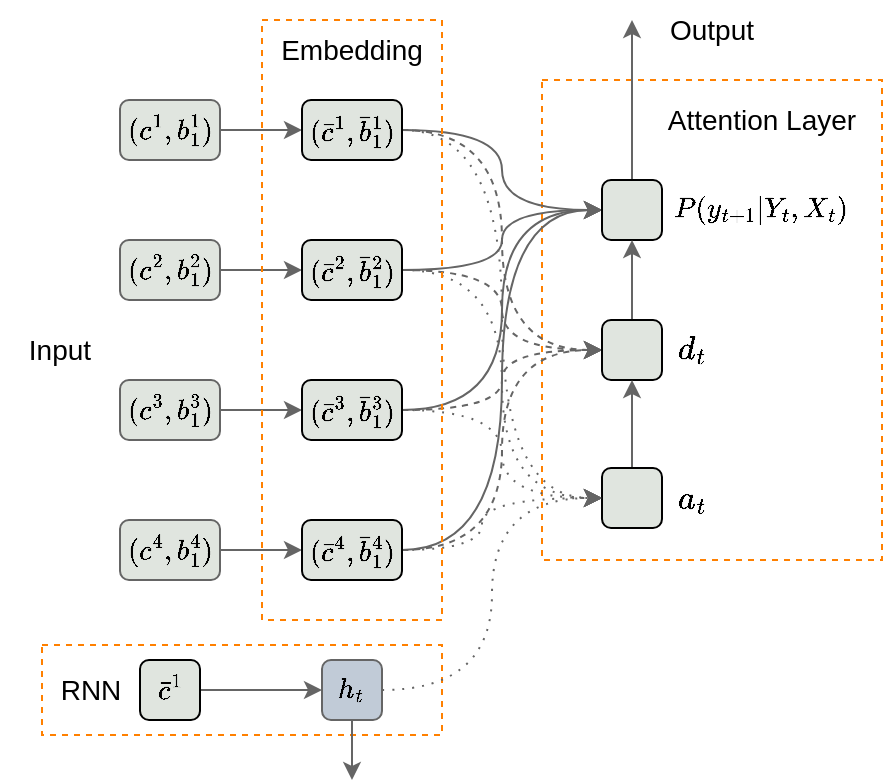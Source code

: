 <mxfile version="15.9.4" type="github">
  <diagram id="36f2195yq7t4ANF0NbtL" name="Page-1">
    <mxGraphModel dx="946" dy="645" grid="1" gridSize="10" guides="1" tooltips="1" connect="1" arrows="1" fold="1" page="1" pageScale="1" pageWidth="1169" pageHeight="827" math="1" shadow="0">
      <root>
        <mxCell id="0" />
        <mxCell id="1" parent="0" />
        <mxCell id="O5KaG1Pcih45Ifli_OOs-44" value="" style="rounded=0;whiteSpace=wrap;html=1;fontSize=12;strokeColor=#FF8000;fillColor=none;dashed=1;" vertex="1" parent="1">
          <mxGeometry x="430" y="240" width="170" height="240" as="geometry" />
        </mxCell>
        <mxCell id="O5KaG1Pcih45Ifli_OOs-48" value="" style="rounded=0;whiteSpace=wrap;html=1;fontSize=14;fillColor=none;dashed=1;strokeColor=#FF8000;" vertex="1" parent="1">
          <mxGeometry x="180" y="522.5" width="200" height="45" as="geometry" />
        </mxCell>
        <mxCell id="O5KaG1Pcih45Ifli_OOs-59" style="edgeStyle=orthogonalEdgeStyle;curved=1;orthogonalLoop=1;jettySize=auto;html=1;fontSize=14;strokeColor=#656565;" edge="1" parent="1" source="O5KaG1Pcih45Ifli_OOs-40">
          <mxGeometry relative="1" as="geometry">
            <mxPoint x="335" y="590" as="targetPoint" />
          </mxGeometry>
        </mxCell>
        <mxCell id="O5KaG1Pcih45Ifli_OOs-40" value="$$h_t$$" style="rounded=1;whiteSpace=wrap;html=1;fillColor=#c1cbd7;strokeColor=#656565;" vertex="1" parent="1">
          <mxGeometry x="320" y="530" width="30" height="30" as="geometry" />
        </mxCell>
        <mxCell id="O5KaG1Pcih45Ifli_OOs-18" value="" style="edgeStyle=orthogonalEdgeStyle;rounded=0;orthogonalLoop=1;jettySize=auto;html=1;strokeColor=#656565;" edge="1" parent="1" source="O5KaG1Pcih45Ifli_OOs-1" target="O5KaG1Pcih45Ifli_OOs-14">
          <mxGeometry relative="1" as="geometry" />
        </mxCell>
        <mxCell id="O5KaG1Pcih45Ifli_OOs-1" value="&lt;span style=&quot;color: rgb(0 , 0 , 0)&quot;&gt;$$(c^4, b^4_1)$$&lt;/span&gt;" style="rounded=1;whiteSpace=wrap;html=1;fillColor=#E0E5DF;strokeColor=#656565;fontColor=#1D3557;" vertex="1" parent="1">
          <mxGeometry x="219" y="460" width="50" height="30" as="geometry" />
        </mxCell>
        <mxCell id="O5KaG1Pcih45Ifli_OOs-17" value="" style="edgeStyle=orthogonalEdgeStyle;rounded=0;orthogonalLoop=1;jettySize=auto;html=1;strokeColor=#656565;" edge="1" parent="1" source="O5KaG1Pcih45Ifli_OOs-2" target="O5KaG1Pcih45Ifli_OOs-13">
          <mxGeometry relative="1" as="geometry" />
        </mxCell>
        <mxCell id="O5KaG1Pcih45Ifli_OOs-2" value="&lt;span style=&quot;color: rgb(0 , 0 , 0)&quot;&gt;$$(c^3, b^3_1)$$&lt;/span&gt;" style="rounded=1;whiteSpace=wrap;html=1;fillColor=#e0e5df;strokeColor=#656565;fontColor=#1D3557;" vertex="1" parent="1">
          <mxGeometry x="219" y="390" width="50" height="30" as="geometry" />
        </mxCell>
        <mxCell id="O5KaG1Pcih45Ifli_OOs-16" value="" style="edgeStyle=orthogonalEdgeStyle;rounded=0;orthogonalLoop=1;jettySize=auto;html=1;strokeColor=#656565;" edge="1" parent="1" source="O5KaG1Pcih45Ifli_OOs-3" target="O5KaG1Pcih45Ifli_OOs-12">
          <mxGeometry relative="1" as="geometry" />
        </mxCell>
        <mxCell id="O5KaG1Pcih45Ifli_OOs-3" value="&lt;span style=&quot;color: rgb(0 , 0 , 0)&quot;&gt;$$(c^2, b^2_1)$$&lt;/span&gt;" style="rounded=1;whiteSpace=wrap;html=1;fillColor=#e0e5df;strokeColor=#656565;fontColor=#1D3557;" vertex="1" parent="1">
          <mxGeometry x="219" y="320" width="50" height="30" as="geometry" />
        </mxCell>
        <mxCell id="O5KaG1Pcih45Ifli_OOs-15" value="" style="edgeStyle=orthogonalEdgeStyle;rounded=0;orthogonalLoop=1;jettySize=auto;html=1;strokeColor=#656565;" edge="1" parent="1" source="O5KaG1Pcih45Ifli_OOs-4" target="O5KaG1Pcih45Ifli_OOs-11">
          <mxGeometry relative="1" as="geometry" />
        </mxCell>
        <mxCell id="O5KaG1Pcih45Ifli_OOs-4" value="&lt;span style=&quot;color: rgb(0 , 0 , 0)&quot;&gt;$$(c^1, b^1_1)$$&lt;/span&gt;" style="rounded=1;whiteSpace=wrap;html=1;fillColor=#e0e5df;strokeColor=#656565;fontColor=#1D3557;" vertex="1" parent="1">
          <mxGeometry x="219" y="250" width="50" height="30" as="geometry" />
        </mxCell>
        <mxCell id="O5KaG1Pcih45Ifli_OOs-28" style="edgeStyle=orthogonalEdgeStyle;curved=1;orthogonalLoop=1;jettySize=auto;html=1;entryX=0;entryY=0.5;entryDx=0;entryDy=0;strokeColor=#656565;dashed=1;" edge="1" parent="1" source="O5KaG1Pcih45Ifli_OOs-11" target="O5KaG1Pcih45Ifli_OOs-20">
          <mxGeometry relative="1" as="geometry" />
        </mxCell>
        <mxCell id="O5KaG1Pcih45Ifli_OOs-36" style="edgeStyle=orthogonalEdgeStyle;curved=1;orthogonalLoop=1;jettySize=auto;html=1;entryX=0;entryY=0.5;entryDx=0;entryDy=0;dashed=1;dashPattern=1 4;strokeColor=#656565;" edge="1" parent="1" source="O5KaG1Pcih45Ifli_OOs-11" target="O5KaG1Pcih45Ifli_OOs-21">
          <mxGeometry relative="1" as="geometry" />
        </mxCell>
        <mxCell id="O5KaG1Pcih45Ifli_OOs-37" style="edgeStyle=orthogonalEdgeStyle;orthogonalLoop=1;jettySize=auto;html=1;entryX=0;entryY=0.5;entryDx=0;entryDy=0;strokeColor=#656565;curved=1;" edge="1" parent="1" source="O5KaG1Pcih45Ifli_OOs-11" target="O5KaG1Pcih45Ifli_OOs-19">
          <mxGeometry relative="1" as="geometry" />
        </mxCell>
        <mxCell id="O5KaG1Pcih45Ifli_OOs-11" value="&lt;span style=&quot;color: rgb(0 , 0 , 0) ; font-family: &amp;#34;helvetica&amp;#34; ; font-size: 12px ; font-style: normal ; font-weight: normal ; letter-spacing: normal ; text-align: center ; text-indent: 0px ; text-transform: none ; word-spacing: 0px ; background-color: rgb(248 , 249 , 250) ; text-decoration: none ; display: inline ; float: none&quot;&gt;$$(\bar{c}^1,\bar{b}^1_1)$$&lt;/span&gt;" style="rounded=1;whiteSpace=wrap;html=1;fontSize=16;fillColor=#E0E5DF;" vertex="1" parent="1">
          <mxGeometry x="310" y="250" width="50" height="30" as="geometry" />
        </mxCell>
        <mxCell id="O5KaG1Pcih45Ifli_OOs-25" style="edgeStyle=orthogonalEdgeStyle;curved=1;orthogonalLoop=1;jettySize=auto;html=1;entryX=0;entryY=0.5;entryDx=0;entryDy=0;strokeColor=#656565;" edge="1" parent="1" source="O5KaG1Pcih45Ifli_OOs-12" target="O5KaG1Pcih45Ifli_OOs-19">
          <mxGeometry relative="1" as="geometry" />
        </mxCell>
        <mxCell id="O5KaG1Pcih45Ifli_OOs-29" style="edgeStyle=orthogonalEdgeStyle;curved=1;orthogonalLoop=1;jettySize=auto;html=1;dashed=1;strokeColor=#656565;entryX=0;entryY=0.5;entryDx=0;entryDy=0;" edge="1" parent="1" source="O5KaG1Pcih45Ifli_OOs-12" target="O5KaG1Pcih45Ifli_OOs-20">
          <mxGeometry relative="1" as="geometry" />
        </mxCell>
        <mxCell id="O5KaG1Pcih45Ifli_OOs-39" style="edgeStyle=orthogonalEdgeStyle;curved=1;orthogonalLoop=1;jettySize=auto;html=1;entryX=0;entryY=0.5;entryDx=0;entryDy=0;strokeColor=#656565;dashed=1;dashPattern=1 4;" edge="1" parent="1" source="O5KaG1Pcih45Ifli_OOs-12" target="O5KaG1Pcih45Ifli_OOs-21">
          <mxGeometry relative="1" as="geometry" />
        </mxCell>
        <mxCell id="O5KaG1Pcih45Ifli_OOs-12" value="&lt;span style=&quot;color: rgb(0 , 0 , 0) ; font-family: &amp;#34;helvetica&amp;#34; ; font-size: 12px ; font-style: normal ; font-weight: normal ; letter-spacing: normal ; text-align: center ; text-indent: 0px ; text-transform: none ; word-spacing: 0px ; background-color: rgb(248 , 249 , 250) ; text-decoration: none ; display: inline ; float: none&quot;&gt;$$(\bar{c}^2,\bar{b}^2_1)$$&lt;/span&gt;" style="rounded=1;whiteSpace=wrap;html=1;fontSize=16;fillColor=#E0E5DF;" vertex="1" parent="1">
          <mxGeometry x="310" y="320" width="50" height="30" as="geometry" />
        </mxCell>
        <mxCell id="O5KaG1Pcih45Ifli_OOs-30" style="edgeStyle=orthogonalEdgeStyle;curved=1;orthogonalLoop=1;jettySize=auto;html=1;dashed=1;strokeColor=#656565;" edge="1" parent="1" source="O5KaG1Pcih45Ifli_OOs-13" target="O5KaG1Pcih45Ifli_OOs-20">
          <mxGeometry relative="1" as="geometry" />
        </mxCell>
        <mxCell id="O5KaG1Pcih45Ifli_OOs-34" style="edgeStyle=orthogonalEdgeStyle;curved=1;orthogonalLoop=1;jettySize=auto;html=1;entryX=0;entryY=0.5;entryDx=0;entryDy=0;dashed=1;dashPattern=1 4;strokeColor=#656565;" edge="1" parent="1" source="O5KaG1Pcih45Ifli_OOs-13" target="O5KaG1Pcih45Ifli_OOs-21">
          <mxGeometry relative="1" as="geometry" />
        </mxCell>
        <mxCell id="O5KaG1Pcih45Ifli_OOs-38" style="edgeStyle=orthogonalEdgeStyle;curved=1;orthogonalLoop=1;jettySize=auto;html=1;entryX=0;entryY=0.5;entryDx=0;entryDy=0;strokeColor=#656565;" edge="1" parent="1" source="O5KaG1Pcih45Ifli_OOs-13" target="O5KaG1Pcih45Ifli_OOs-19">
          <mxGeometry relative="1" as="geometry" />
        </mxCell>
        <mxCell id="O5KaG1Pcih45Ifli_OOs-13" value="&lt;span style=&quot;color: rgb(0 , 0 , 0) ; font-family: &amp;#34;helvetica&amp;#34; ; font-size: 12px ; font-style: normal ; font-weight: normal ; letter-spacing: normal ; text-align: center ; text-indent: 0px ; text-transform: none ; word-spacing: 0px ; background-color: rgb(248 , 249 , 250) ; text-decoration: none ; display: inline ; float: none&quot;&gt;$$(\bar{c}^3,\bar{b}^3_1)$$&lt;/span&gt;" style="rounded=1;whiteSpace=wrap;html=1;fontSize=16;fillColor=#E0E5DF;" vertex="1" parent="1">
          <mxGeometry x="310" y="390" width="50" height="30" as="geometry" />
        </mxCell>
        <mxCell id="O5KaG1Pcih45Ifli_OOs-27" style="edgeStyle=orthogonalEdgeStyle;curved=1;orthogonalLoop=1;jettySize=auto;html=1;entryX=0;entryY=0.5;entryDx=0;entryDy=0;strokeColor=#656565;" edge="1" parent="1" source="O5KaG1Pcih45Ifli_OOs-14" target="O5KaG1Pcih45Ifli_OOs-19">
          <mxGeometry relative="1" as="geometry" />
        </mxCell>
        <mxCell id="O5KaG1Pcih45Ifli_OOs-31" style="edgeStyle=orthogonalEdgeStyle;curved=1;orthogonalLoop=1;jettySize=auto;html=1;entryX=0;entryY=0.5;entryDx=0;entryDy=0;dashed=1;strokeColor=#656565;" edge="1" parent="1" source="O5KaG1Pcih45Ifli_OOs-14" target="O5KaG1Pcih45Ifli_OOs-20">
          <mxGeometry relative="1" as="geometry" />
        </mxCell>
        <mxCell id="O5KaG1Pcih45Ifli_OOs-32" style="edgeStyle=orthogonalEdgeStyle;curved=1;orthogonalLoop=1;jettySize=auto;html=1;entryX=0;entryY=0.5;entryDx=0;entryDy=0;dashed=1;strokeColor=#656565;dashPattern=1 4;" edge="1" parent="1" source="O5KaG1Pcih45Ifli_OOs-14" target="O5KaG1Pcih45Ifli_OOs-21">
          <mxGeometry relative="1" as="geometry">
            <Array as="points">
              <mxPoint x="400" y="475" />
              <mxPoint x="400" y="449" />
            </Array>
          </mxGeometry>
        </mxCell>
        <mxCell id="O5KaG1Pcih45Ifli_OOs-14" value="&lt;span style=&quot;color: rgb(0 , 0 , 0) ; font-family: &amp;#34;helvetica&amp;#34; ; font-size: 12px ; font-style: normal ; font-weight: normal ; letter-spacing: normal ; text-align: center ; text-indent: 0px ; text-transform: none ; word-spacing: 0px ; background-color: rgb(248 , 249 , 250) ; text-decoration: none ; display: inline ; float: none&quot;&gt;$$(\bar{c}^4,\bar{b}^4_1)$$&lt;/span&gt;" style="rounded=1;whiteSpace=wrap;html=1;fontSize=16;fillColor=#E0E5DF;" vertex="1" parent="1">
          <mxGeometry x="310" y="460" width="50" height="30" as="geometry" />
        </mxCell>
        <mxCell id="O5KaG1Pcih45Ifli_OOs-46" style="edgeStyle=orthogonalEdgeStyle;curved=1;orthogonalLoop=1;jettySize=auto;html=1;fontSize=14;strokeColor=#656565;" edge="1" parent="1" source="O5KaG1Pcih45Ifli_OOs-19">
          <mxGeometry relative="1" as="geometry">
            <mxPoint x="475" y="210" as="targetPoint" />
          </mxGeometry>
        </mxCell>
        <mxCell id="O5KaG1Pcih45Ifli_OOs-19" value="" style="rounded=1;whiteSpace=wrap;html=1;fontSize=16;fillColor=#E0E5DF;" vertex="1" parent="1">
          <mxGeometry x="460" y="290" width="30" height="30" as="geometry" />
        </mxCell>
        <mxCell id="O5KaG1Pcih45Ifli_OOs-58" style="edgeStyle=orthogonalEdgeStyle;curved=1;orthogonalLoop=1;jettySize=auto;html=1;fontSize=14;strokeColor=#656565;" edge="1" parent="1" source="O5KaG1Pcih45Ifli_OOs-20" target="O5KaG1Pcih45Ifli_OOs-19">
          <mxGeometry relative="1" as="geometry" />
        </mxCell>
        <mxCell id="O5KaG1Pcih45Ifli_OOs-20" value="" style="rounded=1;whiteSpace=wrap;html=1;fontSize=16;fillColor=#E0E5DF;" vertex="1" parent="1">
          <mxGeometry x="460" y="360" width="30" height="30" as="geometry" />
        </mxCell>
        <mxCell id="O5KaG1Pcih45Ifli_OOs-57" style="edgeStyle=orthogonalEdgeStyle;curved=1;orthogonalLoop=1;jettySize=auto;html=1;fontSize=14;strokeColor=#656565;" edge="1" parent="1" source="O5KaG1Pcih45Ifli_OOs-21" target="O5KaG1Pcih45Ifli_OOs-20">
          <mxGeometry relative="1" as="geometry" />
        </mxCell>
        <mxCell id="O5KaG1Pcih45Ifli_OOs-21" value="" style="rounded=1;whiteSpace=wrap;html=1;fontSize=16;fillColor=#E0E5DF;" vertex="1" parent="1">
          <mxGeometry x="460" y="434" width="30" height="30" as="geometry" />
        </mxCell>
        <mxCell id="O5KaG1Pcih45Ifli_OOs-47" value="" style="edgeStyle=orthogonalEdgeStyle;curved=1;orthogonalLoop=1;jettySize=auto;html=1;fontSize=14;strokeColor=#656565;" edge="1" parent="1" source="O5KaG1Pcih45Ifli_OOs-22" target="O5KaG1Pcih45Ifli_OOs-40">
          <mxGeometry relative="1" as="geometry" />
        </mxCell>
        <mxCell id="O5KaG1Pcih45Ifli_OOs-22" value="&lt;font style=&quot;font-size: 12px&quot;&gt;$$\bar{c}^1$$&lt;/font&gt;" style="rounded=1;whiteSpace=wrap;html=1;fontSize=16;fillColor=#E0E5DF;" vertex="1" parent="1">
          <mxGeometry x="229" y="530" width="30" height="30" as="geometry" />
        </mxCell>
        <mxCell id="O5KaG1Pcih45Ifli_OOs-52" style="edgeStyle=orthogonalEdgeStyle;curved=1;orthogonalLoop=1;jettySize=auto;html=1;entryX=0;entryY=0.5;entryDx=0;entryDy=0;fontSize=14;strokeColor=#656565;dashed=1;dashPattern=1 4;" edge="1" parent="1" source="O5KaG1Pcih45Ifli_OOs-40" target="O5KaG1Pcih45Ifli_OOs-21">
          <mxGeometry relative="1" as="geometry" />
        </mxCell>
        <mxCell id="O5KaG1Pcih45Ifli_OOs-41" value="&lt;font style=&quot;font-size: 12px&quot;&gt;$$P(y_{t+1}| Y_t,X_t)$$&lt;/font&gt;" style="text;html=1;strokeColor=none;fillColor=none;align=center;verticalAlign=middle;whiteSpace=wrap;rounded=0;dashed=1;fontSize=14;" vertex="1" parent="1">
          <mxGeometry x="490" y="290" width="100" height="30" as="geometry" />
        </mxCell>
        <mxCell id="O5KaG1Pcih45Ifli_OOs-42" value="$$d_t$$" style="text;html=1;strokeColor=none;fillColor=none;align=center;verticalAlign=middle;whiteSpace=wrap;rounded=0;dashed=1;fontSize=14;" vertex="1" parent="1">
          <mxGeometry x="490" y="360" width="30" height="30" as="geometry" />
        </mxCell>
        <mxCell id="O5KaG1Pcih45Ifli_OOs-43" value="$$a_t$$" style="text;html=1;strokeColor=none;fillColor=none;align=center;verticalAlign=middle;whiteSpace=wrap;rounded=0;dashed=1;fontSize=14;" vertex="1" parent="1">
          <mxGeometry x="490" y="434" width="30" height="30" as="geometry" />
        </mxCell>
        <mxCell id="O5KaG1Pcih45Ifli_OOs-45" value="Attention Layer" style="text;html=1;strokeColor=none;fillColor=none;align=center;verticalAlign=middle;whiteSpace=wrap;rounded=0;fontSize=14;" vertex="1" parent="1">
          <mxGeometry x="490" y="250" width="100" height="20" as="geometry" />
        </mxCell>
        <mxCell id="O5KaG1Pcih45Ifli_OOs-49" value="" style="rounded=0;whiteSpace=wrap;html=1;dashed=1;fontSize=14;strokeColor=#FF8000;fillColor=none;" vertex="1" parent="1">
          <mxGeometry x="290" y="210" width="90" height="300" as="geometry" />
        </mxCell>
        <mxCell id="O5KaG1Pcih45Ifli_OOs-51" value="RNN" style="text;html=1;strokeColor=none;fillColor=none;align=center;verticalAlign=middle;whiteSpace=wrap;rounded=0;dashed=1;fontSize=14;" vertex="1" parent="1">
          <mxGeometry x="180" y="530" width="49" height="30" as="geometry" />
        </mxCell>
        <mxCell id="O5KaG1Pcih45Ifli_OOs-53" value="&lt;font style=&quot;font-size: 14px&quot;&gt;Embedding&lt;/font&gt;" style="text;html=1;strokeColor=none;fillColor=none;align=center;verticalAlign=middle;whiteSpace=wrap;rounded=0;dashed=1;fontSize=12;" vertex="1" parent="1">
          <mxGeometry x="295" y="210" width="80" height="30" as="geometry" />
        </mxCell>
        <mxCell id="O5KaG1Pcih45Ifli_OOs-54" value="Input" style="text;html=1;strokeColor=none;fillColor=none;align=center;verticalAlign=middle;whiteSpace=wrap;rounded=0;dashed=1;fontSize=14;" vertex="1" parent="1">
          <mxGeometry x="159" y="360" width="60" height="30" as="geometry" />
        </mxCell>
        <mxCell id="O5KaG1Pcih45Ifli_OOs-55" value="Output" style="text;html=1;strokeColor=none;fillColor=none;align=center;verticalAlign=middle;whiteSpace=wrap;rounded=0;dashed=1;fontSize=14;" vertex="1" parent="1">
          <mxGeometry x="485" y="200" width="60" height="30" as="geometry" />
        </mxCell>
      </root>
    </mxGraphModel>
  </diagram>
</mxfile>
